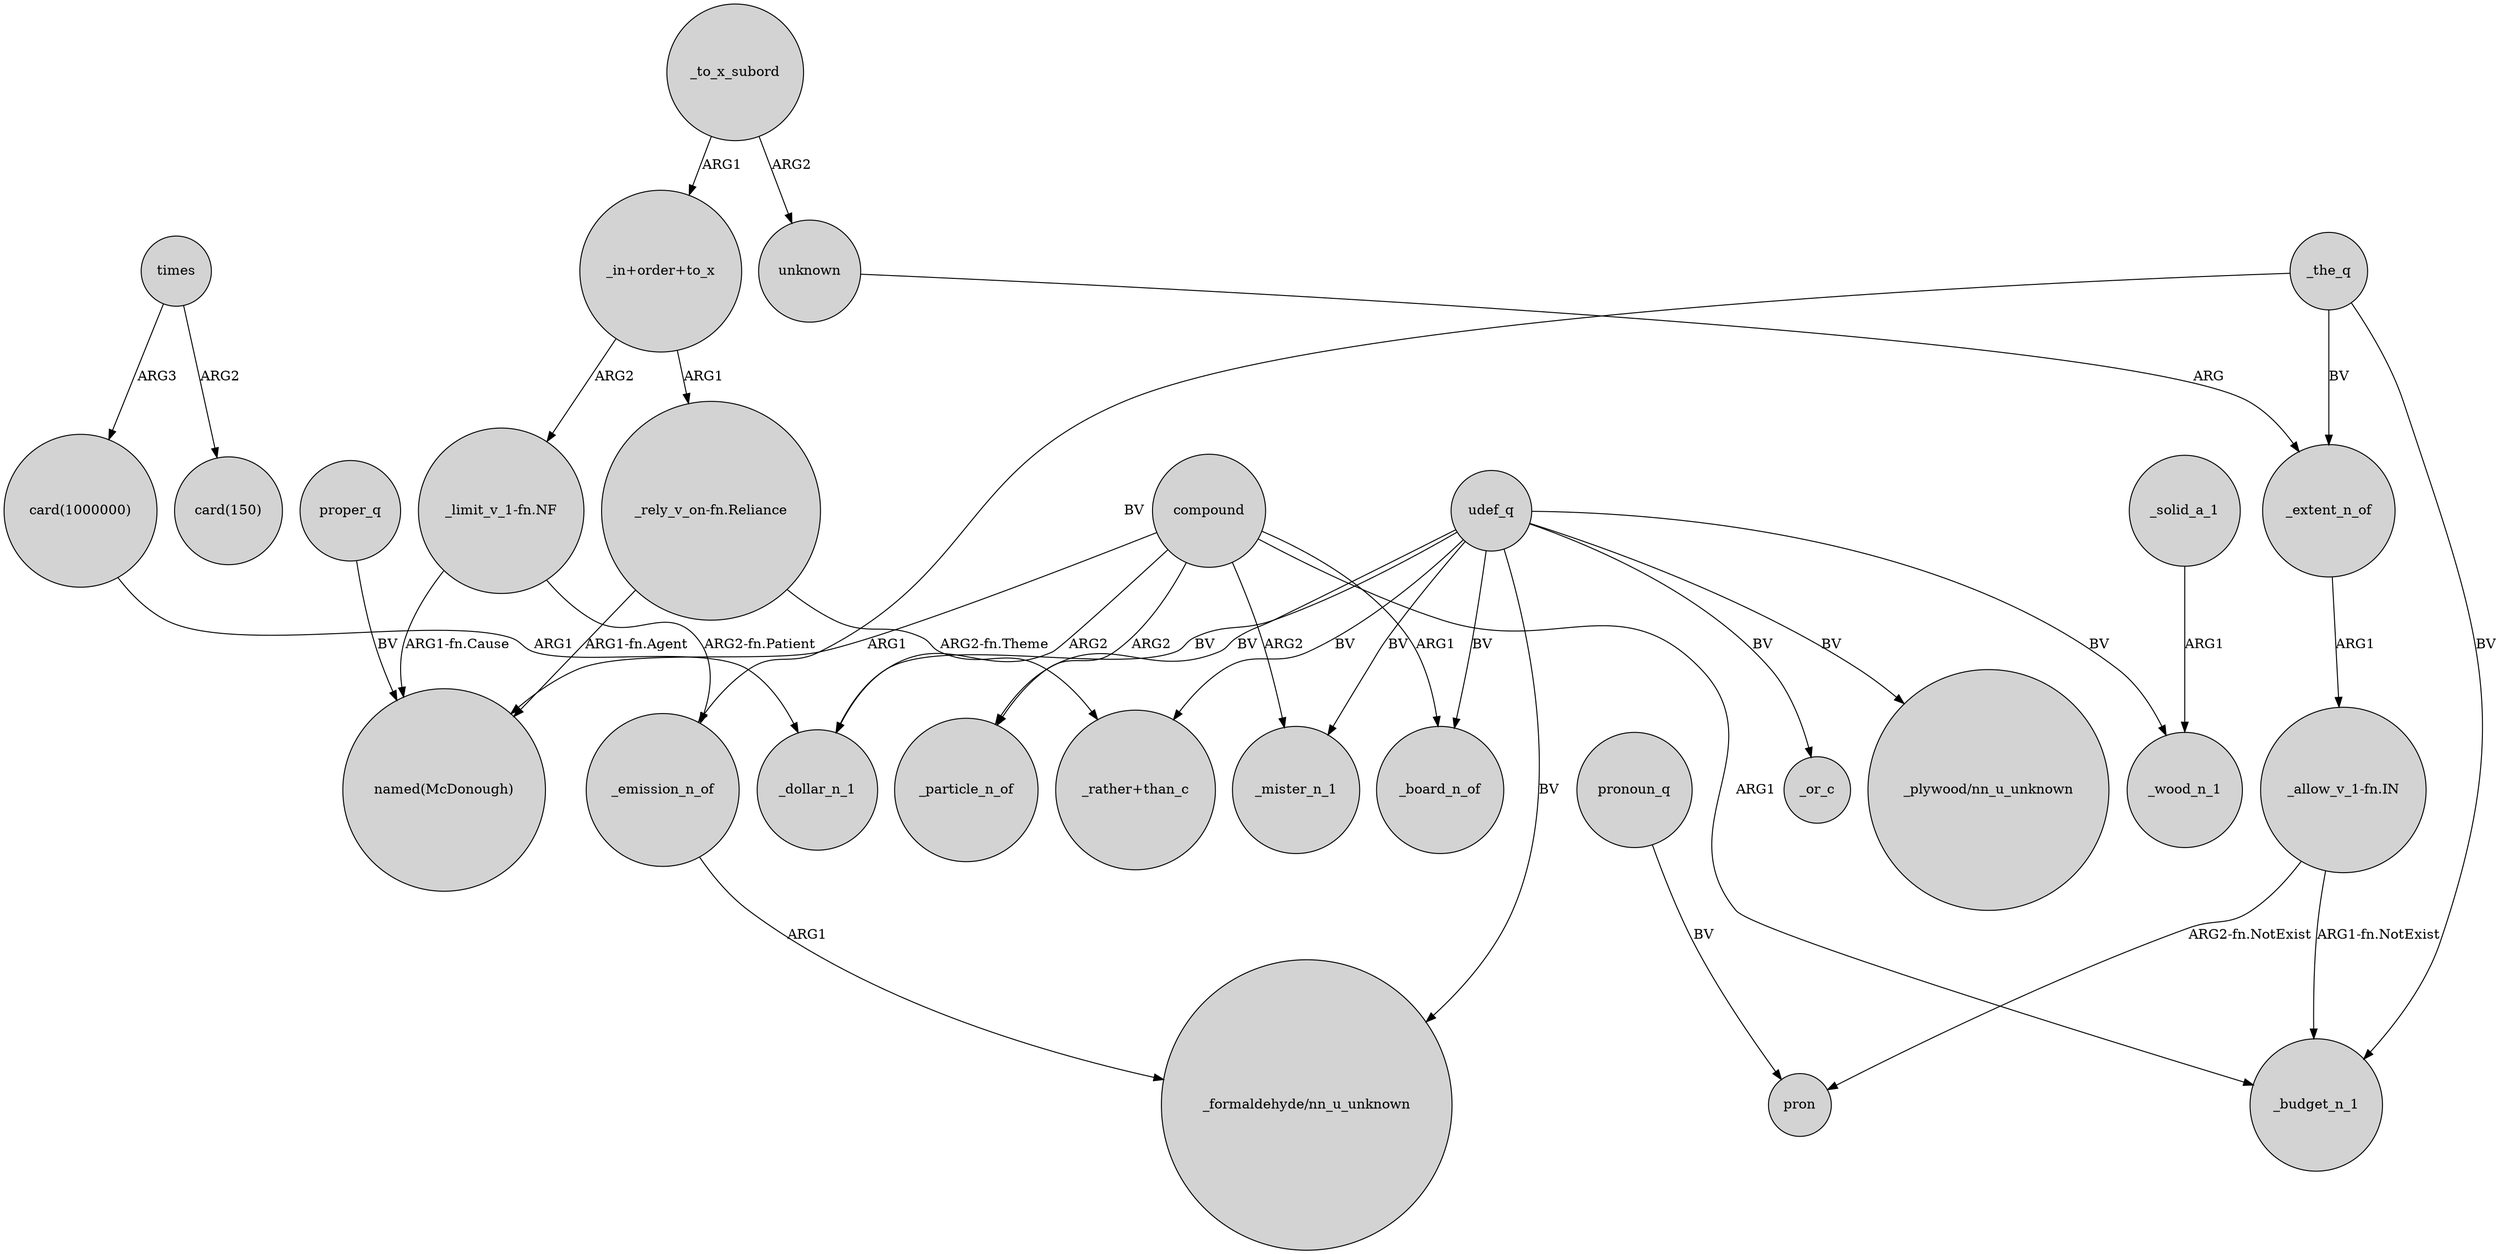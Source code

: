 digraph {
	node [shape=circle style=filled]
	"card(1000000)" -> _dollar_n_1 [label=ARG1]
	udef_q -> "_plywood/nn_u_unknown" [label=BV]
	"_in+order+to_x" -> "_rely_v_on-fn.Reliance" [label=ARG1]
	compound -> _particle_n_of [label=ARG2]
	"_allow_v_1-fn.IN" -> pron [label="ARG2-fn.NotExist"]
	proper_q -> "named(McDonough)" [label=BV]
	_solid_a_1 -> _wood_n_1 [label=ARG1]
	_the_q -> _budget_n_1 [label=BV]
	compound -> _board_n_of [label=ARG1]
	_extent_n_of -> "_allow_v_1-fn.IN" [label=ARG1]
	_the_q -> _emission_n_of [label=BV]
	compound -> _mister_n_1 [label=ARG2]
	udef_q -> _wood_n_1 [label=BV]
	udef_q -> _mister_n_1 [label=BV]
	udef_q -> _board_n_of [label=BV]
	compound -> _budget_n_1 [label=ARG1]
	compound -> "named(McDonough)" [label=ARG1]
	"_limit_v_1-fn.NF" -> "named(McDonough)" [label="ARG1-fn.Cause"]
	udef_q -> _or_c [label=BV]
	times -> "card(150)" [label=ARG2]
	_to_x_subord -> "_in+order+to_x" [label=ARG1]
	udef_q -> "_formaldehyde/nn_u_unknown" [label=BV]
	"_limit_v_1-fn.NF" -> _emission_n_of [label="ARG2-fn.Patient"]
	udef_q -> "_rather+than_c" [label=BV]
	"_rely_v_on-fn.Reliance" -> "_rather+than_c" [label="ARG2-fn.Theme"]
	pronoun_q -> pron [label=BV]
	"_in+order+to_x" -> "_limit_v_1-fn.NF" [label=ARG2]
	times -> "card(1000000)" [label=ARG3]
	_to_x_subord -> unknown [label=ARG2]
	_emission_n_of -> "_formaldehyde/nn_u_unknown" [label=ARG1]
	"_allow_v_1-fn.IN" -> _budget_n_1 [label="ARG1-fn.NotExist"]
	"_rely_v_on-fn.Reliance" -> "named(McDonough)" [label="ARG1-fn.Agent"]
	_the_q -> _extent_n_of [label=BV]
	udef_q -> _particle_n_of [label=BV]
	compound -> _dollar_n_1 [label=ARG2]
	udef_q -> _dollar_n_1 [label=BV]
	unknown -> _extent_n_of [label=ARG]
}
